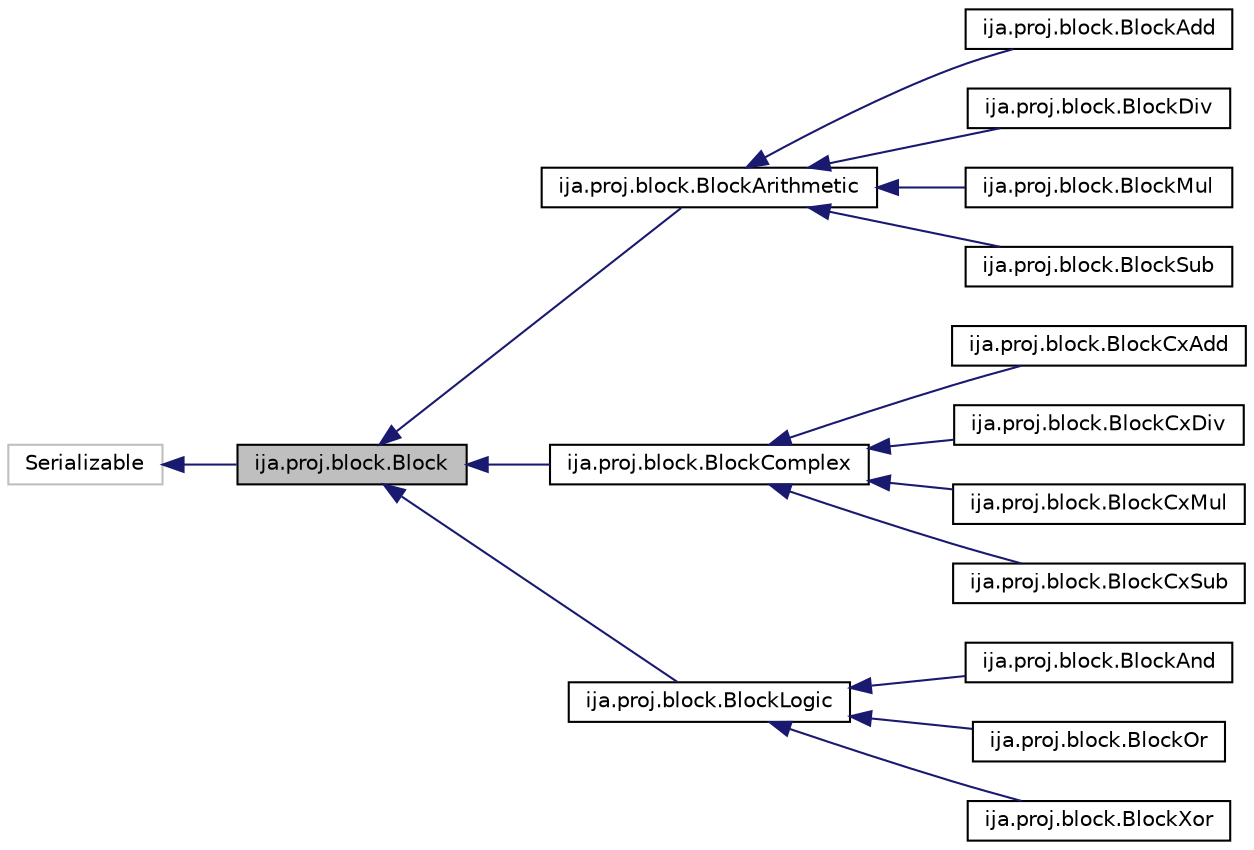 digraph "ija.proj.block.Block"
{
  edge [fontname="Helvetica",fontsize="10",labelfontname="Helvetica",labelfontsize="10"];
  node [fontname="Helvetica",fontsize="10",shape=record];
  rankdir="LR";
  Node1 [label="ija.proj.block.Block",height=0.2,width=0.4,color="black", fillcolor="grey75", style="filled", fontcolor="black"];
  Node2 -> Node1 [dir="back",color="midnightblue",fontsize="10",style="solid",fontname="Helvetica"];
  Node2 [label="Serializable",height=0.2,width=0.4,color="grey75", fillcolor="white", style="filled"];
  Node1 -> Node3 [dir="back",color="midnightblue",fontsize="10",style="solid",fontname="Helvetica"];
  Node3 [label="ija.proj.block.BlockArithmetic",height=0.2,width=0.4,color="black", fillcolor="white", style="filled",URL="$classija_1_1proj_1_1block_1_1BlockArithmetic.html",tooltip="The BlockArithmetic class is abstract class containing constructor for Block classes from group \"Arit..."];
  Node3 -> Node4 [dir="back",color="midnightblue",fontsize="10",style="solid",fontname="Helvetica"];
  Node4 [label="ija.proj.block.BlockAdd",height=0.2,width=0.4,color="black", fillcolor="white", style="filled",URL="$classija_1_1proj_1_1block_1_1BlockAdd.html",tooltip="The BlockAdd class is Block multiplying two float numbers. "];
  Node3 -> Node5 [dir="back",color="midnightblue",fontsize="10",style="solid",fontname="Helvetica"];
  Node5 [label="ija.proj.block.BlockDiv",height=0.2,width=0.4,color="black", fillcolor="white", style="filled",URL="$classija_1_1proj_1_1block_1_1BlockDiv.html"];
  Node3 -> Node6 [dir="back",color="midnightblue",fontsize="10",style="solid",fontname="Helvetica"];
  Node6 [label="ija.proj.block.BlockMul",height=0.2,width=0.4,color="black", fillcolor="white", style="filled",URL="$classija_1_1proj_1_1block_1_1BlockMul.html",tooltip="The BlockMul class is Block multipling two float numbers. "];
  Node3 -> Node7 [dir="back",color="midnightblue",fontsize="10",style="solid",fontname="Helvetica"];
  Node7 [label="ija.proj.block.BlockSub",height=0.2,width=0.4,color="black", fillcolor="white", style="filled",URL="$classija_1_1proj_1_1block_1_1BlockSub.html",tooltip="The BlockSub class is Block substracting two float numbers. "];
  Node1 -> Node8 [dir="back",color="midnightblue",fontsize="10",style="solid",fontname="Helvetica"];
  Node8 [label="ija.proj.block.BlockComplex",height=0.2,width=0.4,color="black", fillcolor="white", style="filled",URL="$classija_1_1proj_1_1block_1_1BlockComplex.html",tooltip="The BlockComplex class is virtual class containing constructor for Block classes from group \"Complex ..."];
  Node8 -> Node9 [dir="back",color="midnightblue",fontsize="10",style="solid",fontname="Helvetica"];
  Node9 [label="ija.proj.block.BlockCxAdd",height=0.2,width=0.4,color="black", fillcolor="white", style="filled",URL="$classija_1_1proj_1_1block_1_1BlockCxAdd.html",tooltip="The BlockCxAdd class is Block adding two complex numbers. "];
  Node8 -> Node10 [dir="back",color="midnightblue",fontsize="10",style="solid",fontname="Helvetica"];
  Node10 [label="ija.proj.block.BlockCxDiv",height=0.2,width=0.4,color="black", fillcolor="white", style="filled",URL="$classija_1_1proj_1_1block_1_1BlockCxDiv.html",tooltip="The BlockCxDiv class is Block dividing two complex numbers. "];
  Node8 -> Node11 [dir="back",color="midnightblue",fontsize="10",style="solid",fontname="Helvetica"];
  Node11 [label="ija.proj.block.BlockCxMul",height=0.2,width=0.4,color="black", fillcolor="white", style="filled",URL="$classija_1_1proj_1_1block_1_1BlockCxMul.html"];
  Node8 -> Node12 [dir="back",color="midnightblue",fontsize="10",style="solid",fontname="Helvetica"];
  Node12 [label="ija.proj.block.BlockCxSub",height=0.2,width=0.4,color="black", fillcolor="white", style="filled",URL="$classija_1_1proj_1_1block_1_1BlockCxSub.html",tooltip="The BlockCxSub class is Block substracting two complex numbers. "];
  Node1 -> Node13 [dir="back",color="midnightblue",fontsize="10",style="solid",fontname="Helvetica"];
  Node13 [label="ija.proj.block.BlockLogic",height=0.2,width=0.4,color="black", fillcolor="white", style="filled",URL="$classija_1_1proj_1_1block_1_1BlockLogic.html",tooltip="The BlockLogic class is abstract class containing constructor for Block classes from group \"Logic\"..."];
  Node13 -> Node14 [dir="back",color="midnightblue",fontsize="10",style="solid",fontname="Helvetica"];
  Node14 [label="ija.proj.block.BlockAnd",height=0.2,width=0.4,color="black", fillcolor="white", style="filled",URL="$classija_1_1proj_1_1block_1_1BlockAnd.html",tooltip="The BlockAnd class is Block realising logical conjuction of two bool values. "];
  Node13 -> Node15 [dir="back",color="midnightblue",fontsize="10",style="solid",fontname="Helvetica"];
  Node15 [label="ija.proj.block.BlockOr",height=0.2,width=0.4,color="black", fillcolor="white", style="filled",URL="$classija_1_1proj_1_1block_1_1BlockOr.html",tooltip="The BlockOr class is Block realising logical disjuction of two bool values. "];
  Node13 -> Node16 [dir="back",color="midnightblue",fontsize="10",style="solid",fontname="Helvetica"];
  Node16 [label="ija.proj.block.BlockXor",height=0.2,width=0.4,color="black", fillcolor="white", style="filled",URL="$classija_1_1proj_1_1block_1_1BlockXor.html",tooltip="The BlockXor class is Block realising exclusive logical disjuction of two bool values. "];
}
